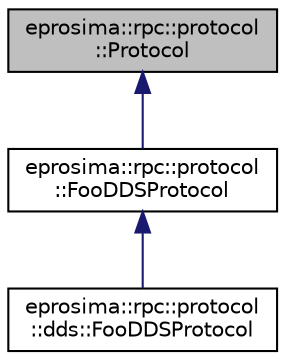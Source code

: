 digraph "eprosima::rpc::protocol::Protocol"
{
  edge [fontname="Helvetica",fontsize="10",labelfontname="Helvetica",labelfontsize="10"];
  node [fontname="Helvetica",fontsize="10",shape=record];
  Node1 [label="eprosima::rpc::protocol\l::Protocol",height=0.2,width=0.4,color="black", fillcolor="grey75", style="filled" fontcolor="black"];
  Node1 -> Node2 [dir="back",color="midnightblue",fontsize="10",style="solid",fontname="Helvetica"];
  Node2 [label="eprosima::rpc::protocol\l::FooDDSProtocol",height=0.2,width=0.4,color="black", fillcolor="white", style="filled",URL="$classeprosima_1_1rpc_1_1protocol_1_1_foo_d_d_s_protocol.html",tooltip="Protocol base class for the specific application. "];
  Node2 -> Node3 [dir="back",color="midnightblue",fontsize="10",style="solid",fontname="Helvetica"];
  Node3 [label="eprosima::rpc::protocol\l::dds::FooDDSProtocol",height=0.2,width=0.4,color="black", fillcolor="white", style="filled",URL="$classeprosima_1_1rpc_1_1protocol_1_1dds_1_1_foo_d_d_s_protocol.html",tooltip="This class is responsible for serializing and deserializing the requests and responses of this applic..."];
}
